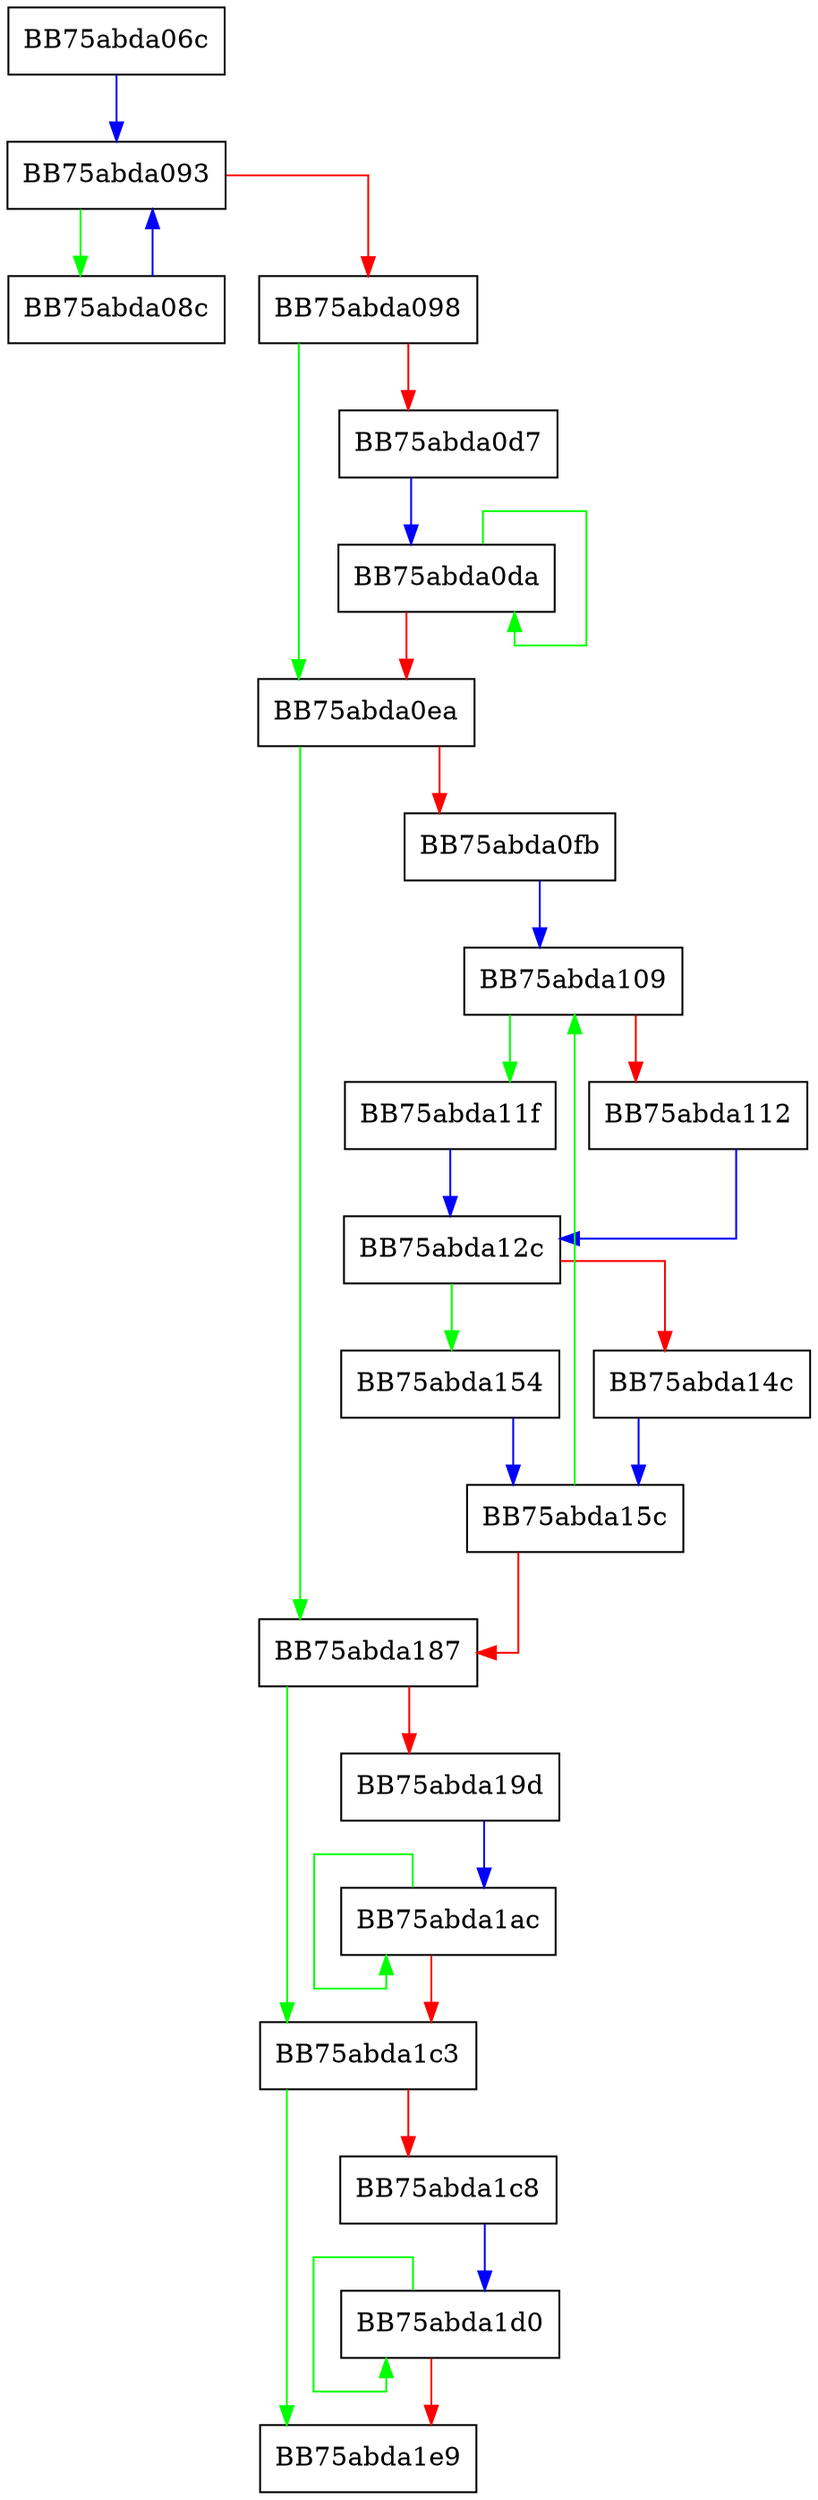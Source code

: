 digraph HUF_buildTree {
  node [shape="box"];
  graph [splines=ortho];
  BB75abda06c -> BB75abda093 [color="blue"];
  BB75abda08c -> BB75abda093 [color="blue"];
  BB75abda093 -> BB75abda08c [color="green"];
  BB75abda093 -> BB75abda098 [color="red"];
  BB75abda098 -> BB75abda0ea [color="green"];
  BB75abda098 -> BB75abda0d7 [color="red"];
  BB75abda0d7 -> BB75abda0da [color="blue"];
  BB75abda0da -> BB75abda0da [color="green"];
  BB75abda0da -> BB75abda0ea [color="red"];
  BB75abda0ea -> BB75abda187 [color="green"];
  BB75abda0ea -> BB75abda0fb [color="red"];
  BB75abda0fb -> BB75abda109 [color="blue"];
  BB75abda109 -> BB75abda11f [color="green"];
  BB75abda109 -> BB75abda112 [color="red"];
  BB75abda112 -> BB75abda12c [color="blue"];
  BB75abda11f -> BB75abda12c [color="blue"];
  BB75abda12c -> BB75abda154 [color="green"];
  BB75abda12c -> BB75abda14c [color="red"];
  BB75abda14c -> BB75abda15c [color="blue"];
  BB75abda154 -> BB75abda15c [color="blue"];
  BB75abda15c -> BB75abda109 [color="green"];
  BB75abda15c -> BB75abda187 [color="red"];
  BB75abda187 -> BB75abda1c3 [color="green"];
  BB75abda187 -> BB75abda19d [color="red"];
  BB75abda19d -> BB75abda1ac [color="blue"];
  BB75abda1ac -> BB75abda1ac [color="green"];
  BB75abda1ac -> BB75abda1c3 [color="red"];
  BB75abda1c3 -> BB75abda1e9 [color="green"];
  BB75abda1c3 -> BB75abda1c8 [color="red"];
  BB75abda1c8 -> BB75abda1d0 [color="blue"];
  BB75abda1d0 -> BB75abda1d0 [color="green"];
  BB75abda1d0 -> BB75abda1e9 [color="red"];
}